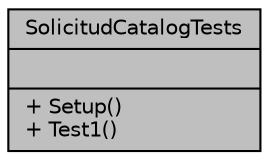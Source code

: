 digraph "SolicitudCatalogTests"
{
 // INTERACTIVE_SVG=YES
 // LATEX_PDF_SIZE
  edge [fontname="Helvetica",fontsize="10",labelfontname="Helvetica",labelfontsize="10"];
  node [fontname="Helvetica",fontsize="10",shape=record];
  Node1 [label="{SolicitudCatalogTests\n||+ Setup()\l+ Test1()\l}",height=0.2,width=0.4,color="black", fillcolor="grey75", style="filled", fontcolor="black",tooltip="Tests de la clase SolicitudCatalog"];
}
